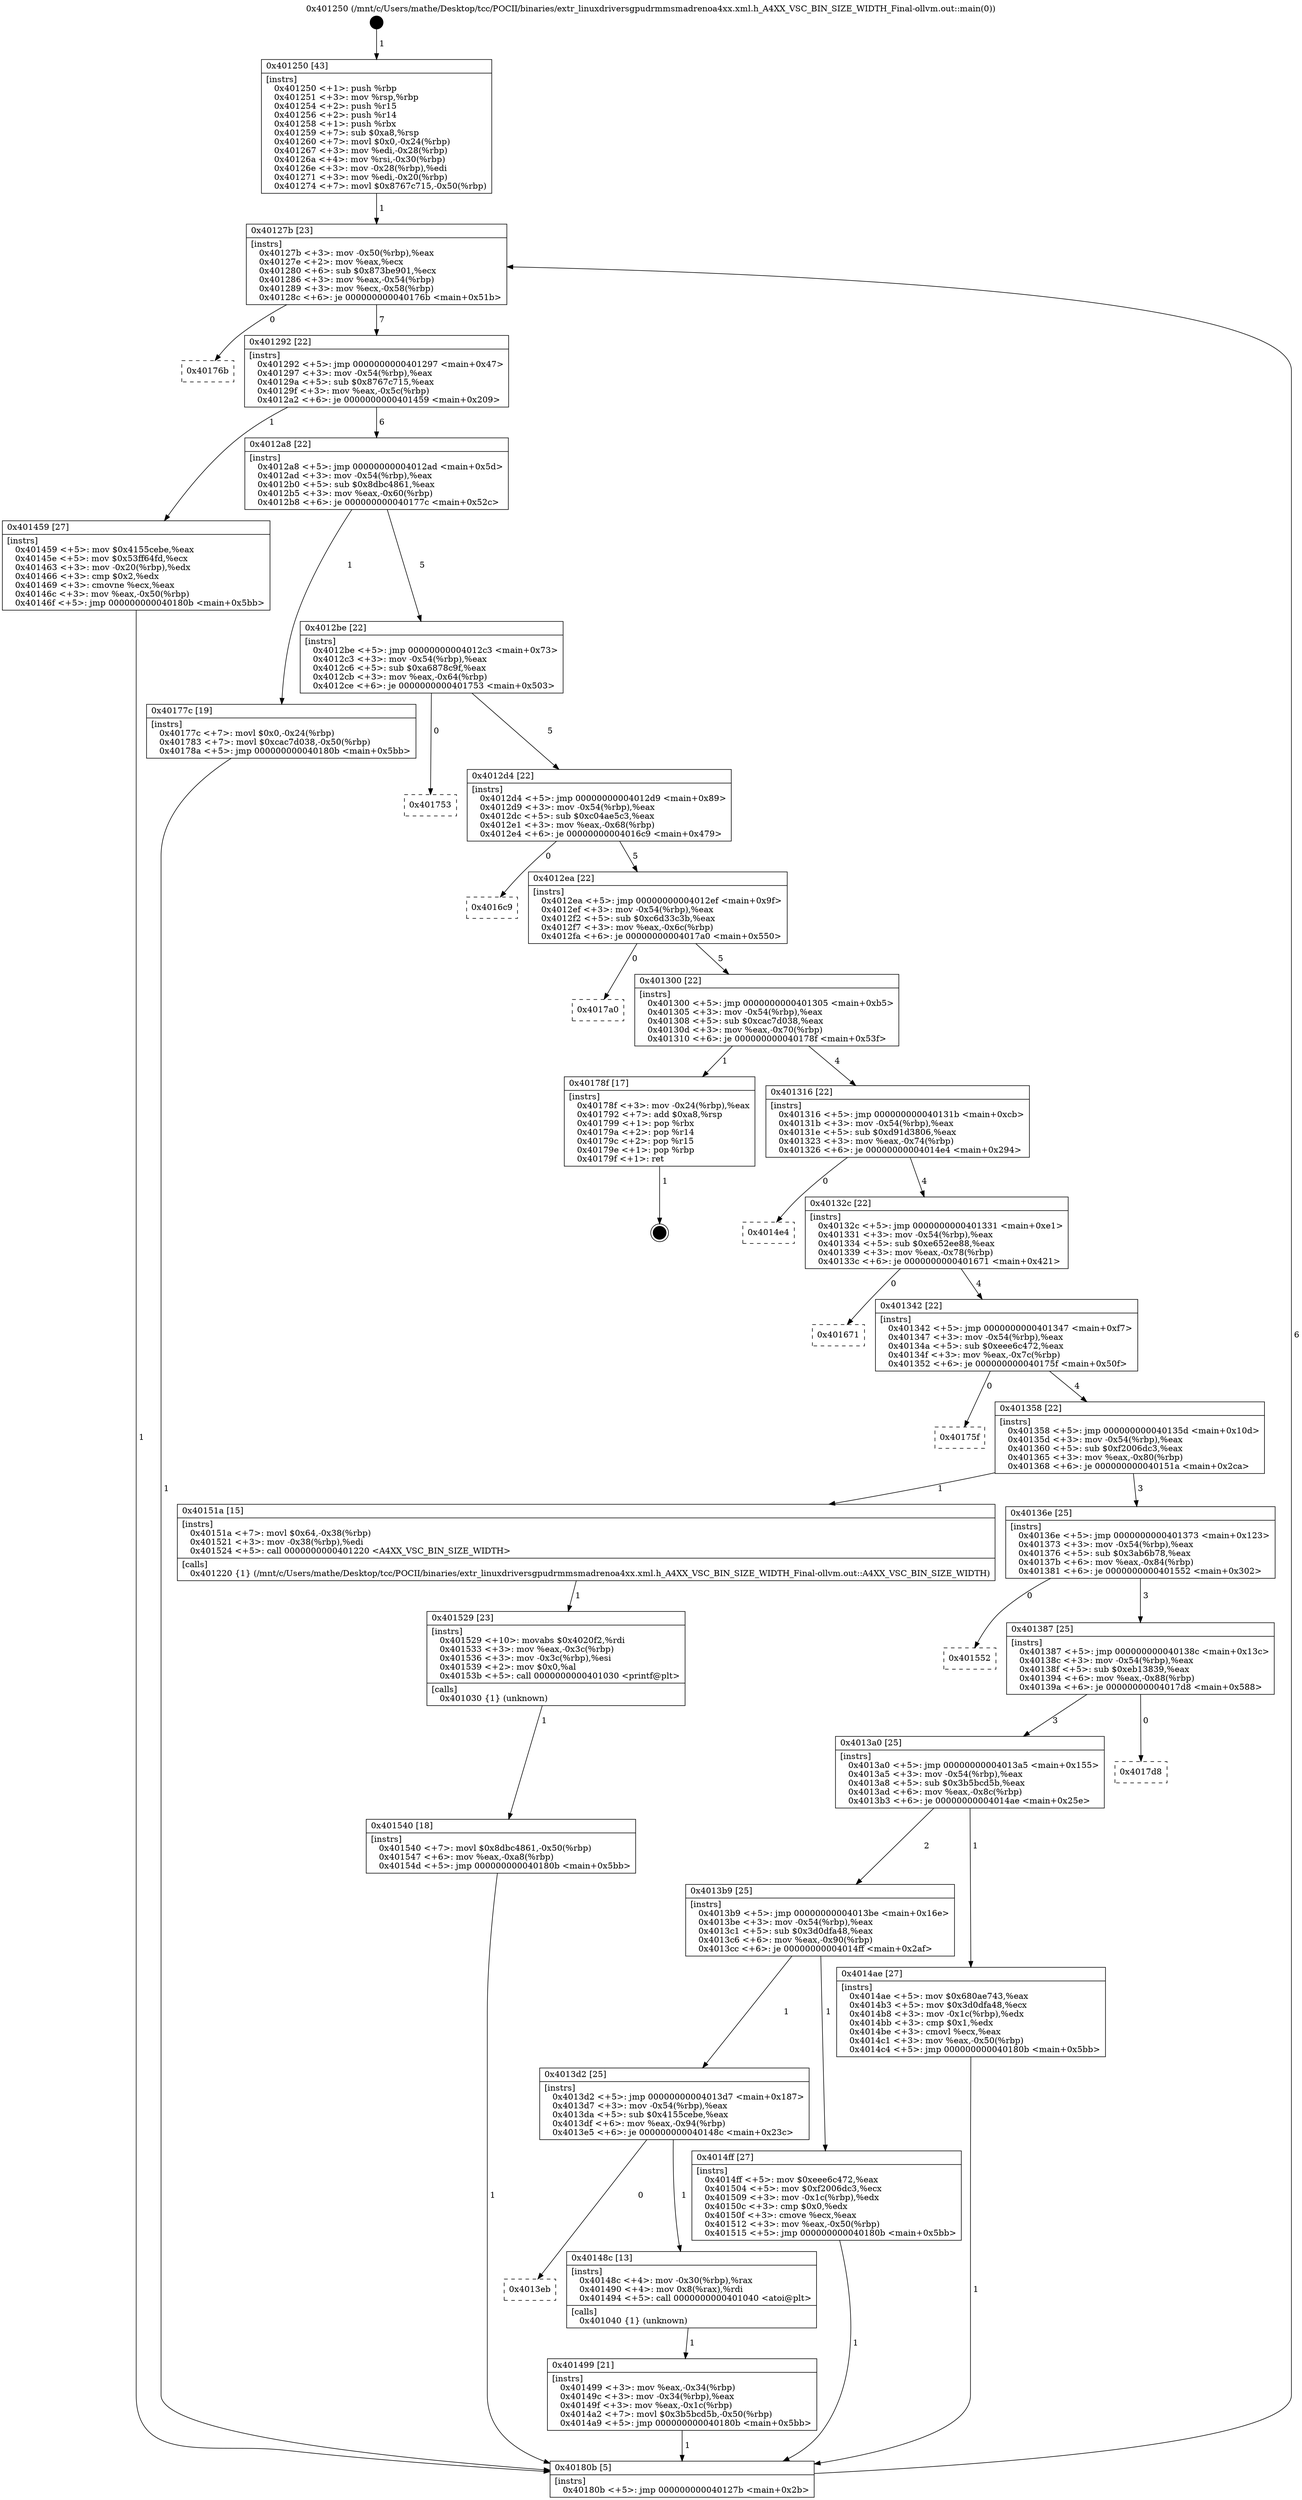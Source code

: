 digraph "0x401250" {
  label = "0x401250 (/mnt/c/Users/mathe/Desktop/tcc/POCII/binaries/extr_linuxdriversgpudrmmsmadrenoa4xx.xml.h_A4XX_VSC_BIN_SIZE_WIDTH_Final-ollvm.out::main(0))"
  labelloc = "t"
  node[shape=record]

  Entry [label="",width=0.3,height=0.3,shape=circle,fillcolor=black,style=filled]
  "0x40127b" [label="{
     0x40127b [23]\l
     | [instrs]\l
     &nbsp;&nbsp;0x40127b \<+3\>: mov -0x50(%rbp),%eax\l
     &nbsp;&nbsp;0x40127e \<+2\>: mov %eax,%ecx\l
     &nbsp;&nbsp;0x401280 \<+6\>: sub $0x873be901,%ecx\l
     &nbsp;&nbsp;0x401286 \<+3\>: mov %eax,-0x54(%rbp)\l
     &nbsp;&nbsp;0x401289 \<+3\>: mov %ecx,-0x58(%rbp)\l
     &nbsp;&nbsp;0x40128c \<+6\>: je 000000000040176b \<main+0x51b\>\l
  }"]
  "0x40176b" [label="{
     0x40176b\l
  }", style=dashed]
  "0x401292" [label="{
     0x401292 [22]\l
     | [instrs]\l
     &nbsp;&nbsp;0x401292 \<+5\>: jmp 0000000000401297 \<main+0x47\>\l
     &nbsp;&nbsp;0x401297 \<+3\>: mov -0x54(%rbp),%eax\l
     &nbsp;&nbsp;0x40129a \<+5\>: sub $0x8767c715,%eax\l
     &nbsp;&nbsp;0x40129f \<+3\>: mov %eax,-0x5c(%rbp)\l
     &nbsp;&nbsp;0x4012a2 \<+6\>: je 0000000000401459 \<main+0x209\>\l
  }"]
  Exit [label="",width=0.3,height=0.3,shape=circle,fillcolor=black,style=filled,peripheries=2]
  "0x401459" [label="{
     0x401459 [27]\l
     | [instrs]\l
     &nbsp;&nbsp;0x401459 \<+5\>: mov $0x4155cebe,%eax\l
     &nbsp;&nbsp;0x40145e \<+5\>: mov $0x53ff64fd,%ecx\l
     &nbsp;&nbsp;0x401463 \<+3\>: mov -0x20(%rbp),%edx\l
     &nbsp;&nbsp;0x401466 \<+3\>: cmp $0x2,%edx\l
     &nbsp;&nbsp;0x401469 \<+3\>: cmovne %ecx,%eax\l
     &nbsp;&nbsp;0x40146c \<+3\>: mov %eax,-0x50(%rbp)\l
     &nbsp;&nbsp;0x40146f \<+5\>: jmp 000000000040180b \<main+0x5bb\>\l
  }"]
  "0x4012a8" [label="{
     0x4012a8 [22]\l
     | [instrs]\l
     &nbsp;&nbsp;0x4012a8 \<+5\>: jmp 00000000004012ad \<main+0x5d\>\l
     &nbsp;&nbsp;0x4012ad \<+3\>: mov -0x54(%rbp),%eax\l
     &nbsp;&nbsp;0x4012b0 \<+5\>: sub $0x8dbc4861,%eax\l
     &nbsp;&nbsp;0x4012b5 \<+3\>: mov %eax,-0x60(%rbp)\l
     &nbsp;&nbsp;0x4012b8 \<+6\>: je 000000000040177c \<main+0x52c\>\l
  }"]
  "0x40180b" [label="{
     0x40180b [5]\l
     | [instrs]\l
     &nbsp;&nbsp;0x40180b \<+5\>: jmp 000000000040127b \<main+0x2b\>\l
  }"]
  "0x401250" [label="{
     0x401250 [43]\l
     | [instrs]\l
     &nbsp;&nbsp;0x401250 \<+1\>: push %rbp\l
     &nbsp;&nbsp;0x401251 \<+3\>: mov %rsp,%rbp\l
     &nbsp;&nbsp;0x401254 \<+2\>: push %r15\l
     &nbsp;&nbsp;0x401256 \<+2\>: push %r14\l
     &nbsp;&nbsp;0x401258 \<+1\>: push %rbx\l
     &nbsp;&nbsp;0x401259 \<+7\>: sub $0xa8,%rsp\l
     &nbsp;&nbsp;0x401260 \<+7\>: movl $0x0,-0x24(%rbp)\l
     &nbsp;&nbsp;0x401267 \<+3\>: mov %edi,-0x28(%rbp)\l
     &nbsp;&nbsp;0x40126a \<+4\>: mov %rsi,-0x30(%rbp)\l
     &nbsp;&nbsp;0x40126e \<+3\>: mov -0x28(%rbp),%edi\l
     &nbsp;&nbsp;0x401271 \<+3\>: mov %edi,-0x20(%rbp)\l
     &nbsp;&nbsp;0x401274 \<+7\>: movl $0x8767c715,-0x50(%rbp)\l
  }"]
  "0x401540" [label="{
     0x401540 [18]\l
     | [instrs]\l
     &nbsp;&nbsp;0x401540 \<+7\>: movl $0x8dbc4861,-0x50(%rbp)\l
     &nbsp;&nbsp;0x401547 \<+6\>: mov %eax,-0xa8(%rbp)\l
     &nbsp;&nbsp;0x40154d \<+5\>: jmp 000000000040180b \<main+0x5bb\>\l
  }"]
  "0x40177c" [label="{
     0x40177c [19]\l
     | [instrs]\l
     &nbsp;&nbsp;0x40177c \<+7\>: movl $0x0,-0x24(%rbp)\l
     &nbsp;&nbsp;0x401783 \<+7\>: movl $0xcac7d038,-0x50(%rbp)\l
     &nbsp;&nbsp;0x40178a \<+5\>: jmp 000000000040180b \<main+0x5bb\>\l
  }"]
  "0x4012be" [label="{
     0x4012be [22]\l
     | [instrs]\l
     &nbsp;&nbsp;0x4012be \<+5\>: jmp 00000000004012c3 \<main+0x73\>\l
     &nbsp;&nbsp;0x4012c3 \<+3\>: mov -0x54(%rbp),%eax\l
     &nbsp;&nbsp;0x4012c6 \<+5\>: sub $0xa6878c9f,%eax\l
     &nbsp;&nbsp;0x4012cb \<+3\>: mov %eax,-0x64(%rbp)\l
     &nbsp;&nbsp;0x4012ce \<+6\>: je 0000000000401753 \<main+0x503\>\l
  }"]
  "0x401529" [label="{
     0x401529 [23]\l
     | [instrs]\l
     &nbsp;&nbsp;0x401529 \<+10\>: movabs $0x4020f2,%rdi\l
     &nbsp;&nbsp;0x401533 \<+3\>: mov %eax,-0x3c(%rbp)\l
     &nbsp;&nbsp;0x401536 \<+3\>: mov -0x3c(%rbp),%esi\l
     &nbsp;&nbsp;0x401539 \<+2\>: mov $0x0,%al\l
     &nbsp;&nbsp;0x40153b \<+5\>: call 0000000000401030 \<printf@plt\>\l
     | [calls]\l
     &nbsp;&nbsp;0x401030 \{1\} (unknown)\l
  }"]
  "0x401753" [label="{
     0x401753\l
  }", style=dashed]
  "0x4012d4" [label="{
     0x4012d4 [22]\l
     | [instrs]\l
     &nbsp;&nbsp;0x4012d4 \<+5\>: jmp 00000000004012d9 \<main+0x89\>\l
     &nbsp;&nbsp;0x4012d9 \<+3\>: mov -0x54(%rbp),%eax\l
     &nbsp;&nbsp;0x4012dc \<+5\>: sub $0xc04ae5c3,%eax\l
     &nbsp;&nbsp;0x4012e1 \<+3\>: mov %eax,-0x68(%rbp)\l
     &nbsp;&nbsp;0x4012e4 \<+6\>: je 00000000004016c9 \<main+0x479\>\l
  }"]
  "0x401499" [label="{
     0x401499 [21]\l
     | [instrs]\l
     &nbsp;&nbsp;0x401499 \<+3\>: mov %eax,-0x34(%rbp)\l
     &nbsp;&nbsp;0x40149c \<+3\>: mov -0x34(%rbp),%eax\l
     &nbsp;&nbsp;0x40149f \<+3\>: mov %eax,-0x1c(%rbp)\l
     &nbsp;&nbsp;0x4014a2 \<+7\>: movl $0x3b5bcd5b,-0x50(%rbp)\l
     &nbsp;&nbsp;0x4014a9 \<+5\>: jmp 000000000040180b \<main+0x5bb\>\l
  }"]
  "0x4016c9" [label="{
     0x4016c9\l
  }", style=dashed]
  "0x4012ea" [label="{
     0x4012ea [22]\l
     | [instrs]\l
     &nbsp;&nbsp;0x4012ea \<+5\>: jmp 00000000004012ef \<main+0x9f\>\l
     &nbsp;&nbsp;0x4012ef \<+3\>: mov -0x54(%rbp),%eax\l
     &nbsp;&nbsp;0x4012f2 \<+5\>: sub $0xc6d33c3b,%eax\l
     &nbsp;&nbsp;0x4012f7 \<+3\>: mov %eax,-0x6c(%rbp)\l
     &nbsp;&nbsp;0x4012fa \<+6\>: je 00000000004017a0 \<main+0x550\>\l
  }"]
  "0x4013eb" [label="{
     0x4013eb\l
  }", style=dashed]
  "0x4017a0" [label="{
     0x4017a0\l
  }", style=dashed]
  "0x401300" [label="{
     0x401300 [22]\l
     | [instrs]\l
     &nbsp;&nbsp;0x401300 \<+5\>: jmp 0000000000401305 \<main+0xb5\>\l
     &nbsp;&nbsp;0x401305 \<+3\>: mov -0x54(%rbp),%eax\l
     &nbsp;&nbsp;0x401308 \<+5\>: sub $0xcac7d038,%eax\l
     &nbsp;&nbsp;0x40130d \<+3\>: mov %eax,-0x70(%rbp)\l
     &nbsp;&nbsp;0x401310 \<+6\>: je 000000000040178f \<main+0x53f\>\l
  }"]
  "0x40148c" [label="{
     0x40148c [13]\l
     | [instrs]\l
     &nbsp;&nbsp;0x40148c \<+4\>: mov -0x30(%rbp),%rax\l
     &nbsp;&nbsp;0x401490 \<+4\>: mov 0x8(%rax),%rdi\l
     &nbsp;&nbsp;0x401494 \<+5\>: call 0000000000401040 \<atoi@plt\>\l
     | [calls]\l
     &nbsp;&nbsp;0x401040 \{1\} (unknown)\l
  }"]
  "0x40178f" [label="{
     0x40178f [17]\l
     | [instrs]\l
     &nbsp;&nbsp;0x40178f \<+3\>: mov -0x24(%rbp),%eax\l
     &nbsp;&nbsp;0x401792 \<+7\>: add $0xa8,%rsp\l
     &nbsp;&nbsp;0x401799 \<+1\>: pop %rbx\l
     &nbsp;&nbsp;0x40179a \<+2\>: pop %r14\l
     &nbsp;&nbsp;0x40179c \<+2\>: pop %r15\l
     &nbsp;&nbsp;0x40179e \<+1\>: pop %rbp\l
     &nbsp;&nbsp;0x40179f \<+1\>: ret\l
  }"]
  "0x401316" [label="{
     0x401316 [22]\l
     | [instrs]\l
     &nbsp;&nbsp;0x401316 \<+5\>: jmp 000000000040131b \<main+0xcb\>\l
     &nbsp;&nbsp;0x40131b \<+3\>: mov -0x54(%rbp),%eax\l
     &nbsp;&nbsp;0x40131e \<+5\>: sub $0xd91d3806,%eax\l
     &nbsp;&nbsp;0x401323 \<+3\>: mov %eax,-0x74(%rbp)\l
     &nbsp;&nbsp;0x401326 \<+6\>: je 00000000004014e4 \<main+0x294\>\l
  }"]
  "0x4013d2" [label="{
     0x4013d2 [25]\l
     | [instrs]\l
     &nbsp;&nbsp;0x4013d2 \<+5\>: jmp 00000000004013d7 \<main+0x187\>\l
     &nbsp;&nbsp;0x4013d7 \<+3\>: mov -0x54(%rbp),%eax\l
     &nbsp;&nbsp;0x4013da \<+5\>: sub $0x4155cebe,%eax\l
     &nbsp;&nbsp;0x4013df \<+6\>: mov %eax,-0x94(%rbp)\l
     &nbsp;&nbsp;0x4013e5 \<+6\>: je 000000000040148c \<main+0x23c\>\l
  }"]
  "0x4014e4" [label="{
     0x4014e4\l
  }", style=dashed]
  "0x40132c" [label="{
     0x40132c [22]\l
     | [instrs]\l
     &nbsp;&nbsp;0x40132c \<+5\>: jmp 0000000000401331 \<main+0xe1\>\l
     &nbsp;&nbsp;0x401331 \<+3\>: mov -0x54(%rbp),%eax\l
     &nbsp;&nbsp;0x401334 \<+5\>: sub $0xe652ee88,%eax\l
     &nbsp;&nbsp;0x401339 \<+3\>: mov %eax,-0x78(%rbp)\l
     &nbsp;&nbsp;0x40133c \<+6\>: je 0000000000401671 \<main+0x421\>\l
  }"]
  "0x4014ff" [label="{
     0x4014ff [27]\l
     | [instrs]\l
     &nbsp;&nbsp;0x4014ff \<+5\>: mov $0xeee6c472,%eax\l
     &nbsp;&nbsp;0x401504 \<+5\>: mov $0xf2006dc3,%ecx\l
     &nbsp;&nbsp;0x401509 \<+3\>: mov -0x1c(%rbp),%edx\l
     &nbsp;&nbsp;0x40150c \<+3\>: cmp $0x0,%edx\l
     &nbsp;&nbsp;0x40150f \<+3\>: cmove %ecx,%eax\l
     &nbsp;&nbsp;0x401512 \<+3\>: mov %eax,-0x50(%rbp)\l
     &nbsp;&nbsp;0x401515 \<+5\>: jmp 000000000040180b \<main+0x5bb\>\l
  }"]
  "0x401671" [label="{
     0x401671\l
  }", style=dashed]
  "0x401342" [label="{
     0x401342 [22]\l
     | [instrs]\l
     &nbsp;&nbsp;0x401342 \<+5\>: jmp 0000000000401347 \<main+0xf7\>\l
     &nbsp;&nbsp;0x401347 \<+3\>: mov -0x54(%rbp),%eax\l
     &nbsp;&nbsp;0x40134a \<+5\>: sub $0xeee6c472,%eax\l
     &nbsp;&nbsp;0x40134f \<+3\>: mov %eax,-0x7c(%rbp)\l
     &nbsp;&nbsp;0x401352 \<+6\>: je 000000000040175f \<main+0x50f\>\l
  }"]
  "0x4013b9" [label="{
     0x4013b9 [25]\l
     | [instrs]\l
     &nbsp;&nbsp;0x4013b9 \<+5\>: jmp 00000000004013be \<main+0x16e\>\l
     &nbsp;&nbsp;0x4013be \<+3\>: mov -0x54(%rbp),%eax\l
     &nbsp;&nbsp;0x4013c1 \<+5\>: sub $0x3d0dfa48,%eax\l
     &nbsp;&nbsp;0x4013c6 \<+6\>: mov %eax,-0x90(%rbp)\l
     &nbsp;&nbsp;0x4013cc \<+6\>: je 00000000004014ff \<main+0x2af\>\l
  }"]
  "0x40175f" [label="{
     0x40175f\l
  }", style=dashed]
  "0x401358" [label="{
     0x401358 [22]\l
     | [instrs]\l
     &nbsp;&nbsp;0x401358 \<+5\>: jmp 000000000040135d \<main+0x10d\>\l
     &nbsp;&nbsp;0x40135d \<+3\>: mov -0x54(%rbp),%eax\l
     &nbsp;&nbsp;0x401360 \<+5\>: sub $0xf2006dc3,%eax\l
     &nbsp;&nbsp;0x401365 \<+3\>: mov %eax,-0x80(%rbp)\l
     &nbsp;&nbsp;0x401368 \<+6\>: je 000000000040151a \<main+0x2ca\>\l
  }"]
  "0x4014ae" [label="{
     0x4014ae [27]\l
     | [instrs]\l
     &nbsp;&nbsp;0x4014ae \<+5\>: mov $0x680ae743,%eax\l
     &nbsp;&nbsp;0x4014b3 \<+5\>: mov $0x3d0dfa48,%ecx\l
     &nbsp;&nbsp;0x4014b8 \<+3\>: mov -0x1c(%rbp),%edx\l
     &nbsp;&nbsp;0x4014bb \<+3\>: cmp $0x1,%edx\l
     &nbsp;&nbsp;0x4014be \<+3\>: cmovl %ecx,%eax\l
     &nbsp;&nbsp;0x4014c1 \<+3\>: mov %eax,-0x50(%rbp)\l
     &nbsp;&nbsp;0x4014c4 \<+5\>: jmp 000000000040180b \<main+0x5bb\>\l
  }"]
  "0x40151a" [label="{
     0x40151a [15]\l
     | [instrs]\l
     &nbsp;&nbsp;0x40151a \<+7\>: movl $0x64,-0x38(%rbp)\l
     &nbsp;&nbsp;0x401521 \<+3\>: mov -0x38(%rbp),%edi\l
     &nbsp;&nbsp;0x401524 \<+5\>: call 0000000000401220 \<A4XX_VSC_BIN_SIZE_WIDTH\>\l
     | [calls]\l
     &nbsp;&nbsp;0x401220 \{1\} (/mnt/c/Users/mathe/Desktop/tcc/POCII/binaries/extr_linuxdriversgpudrmmsmadrenoa4xx.xml.h_A4XX_VSC_BIN_SIZE_WIDTH_Final-ollvm.out::A4XX_VSC_BIN_SIZE_WIDTH)\l
  }"]
  "0x40136e" [label="{
     0x40136e [25]\l
     | [instrs]\l
     &nbsp;&nbsp;0x40136e \<+5\>: jmp 0000000000401373 \<main+0x123\>\l
     &nbsp;&nbsp;0x401373 \<+3\>: mov -0x54(%rbp),%eax\l
     &nbsp;&nbsp;0x401376 \<+5\>: sub $0x3ab6b78,%eax\l
     &nbsp;&nbsp;0x40137b \<+6\>: mov %eax,-0x84(%rbp)\l
     &nbsp;&nbsp;0x401381 \<+6\>: je 0000000000401552 \<main+0x302\>\l
  }"]
  "0x4013a0" [label="{
     0x4013a0 [25]\l
     | [instrs]\l
     &nbsp;&nbsp;0x4013a0 \<+5\>: jmp 00000000004013a5 \<main+0x155\>\l
     &nbsp;&nbsp;0x4013a5 \<+3\>: mov -0x54(%rbp),%eax\l
     &nbsp;&nbsp;0x4013a8 \<+5\>: sub $0x3b5bcd5b,%eax\l
     &nbsp;&nbsp;0x4013ad \<+6\>: mov %eax,-0x8c(%rbp)\l
     &nbsp;&nbsp;0x4013b3 \<+6\>: je 00000000004014ae \<main+0x25e\>\l
  }"]
  "0x401552" [label="{
     0x401552\l
  }", style=dashed]
  "0x401387" [label="{
     0x401387 [25]\l
     | [instrs]\l
     &nbsp;&nbsp;0x401387 \<+5\>: jmp 000000000040138c \<main+0x13c\>\l
     &nbsp;&nbsp;0x40138c \<+3\>: mov -0x54(%rbp),%eax\l
     &nbsp;&nbsp;0x40138f \<+5\>: sub $0xeb13839,%eax\l
     &nbsp;&nbsp;0x401394 \<+6\>: mov %eax,-0x88(%rbp)\l
     &nbsp;&nbsp;0x40139a \<+6\>: je 00000000004017d8 \<main+0x588\>\l
  }"]
  "0x4017d8" [label="{
     0x4017d8\l
  }", style=dashed]
  Entry -> "0x401250" [label=" 1"]
  "0x40127b" -> "0x40176b" [label=" 0"]
  "0x40127b" -> "0x401292" [label=" 7"]
  "0x40178f" -> Exit [label=" 1"]
  "0x401292" -> "0x401459" [label=" 1"]
  "0x401292" -> "0x4012a8" [label=" 6"]
  "0x401459" -> "0x40180b" [label=" 1"]
  "0x401250" -> "0x40127b" [label=" 1"]
  "0x40180b" -> "0x40127b" [label=" 6"]
  "0x40177c" -> "0x40180b" [label=" 1"]
  "0x4012a8" -> "0x40177c" [label=" 1"]
  "0x4012a8" -> "0x4012be" [label=" 5"]
  "0x401540" -> "0x40180b" [label=" 1"]
  "0x4012be" -> "0x401753" [label=" 0"]
  "0x4012be" -> "0x4012d4" [label=" 5"]
  "0x401529" -> "0x401540" [label=" 1"]
  "0x4012d4" -> "0x4016c9" [label=" 0"]
  "0x4012d4" -> "0x4012ea" [label=" 5"]
  "0x40151a" -> "0x401529" [label=" 1"]
  "0x4012ea" -> "0x4017a0" [label=" 0"]
  "0x4012ea" -> "0x401300" [label=" 5"]
  "0x4014ff" -> "0x40180b" [label=" 1"]
  "0x401300" -> "0x40178f" [label=" 1"]
  "0x401300" -> "0x401316" [label=" 4"]
  "0x4014ae" -> "0x40180b" [label=" 1"]
  "0x401316" -> "0x4014e4" [label=" 0"]
  "0x401316" -> "0x40132c" [label=" 4"]
  "0x40148c" -> "0x401499" [label=" 1"]
  "0x40132c" -> "0x401671" [label=" 0"]
  "0x40132c" -> "0x401342" [label=" 4"]
  "0x4013d2" -> "0x4013eb" [label=" 0"]
  "0x401342" -> "0x40175f" [label=" 0"]
  "0x401342" -> "0x401358" [label=" 4"]
  "0x401499" -> "0x40180b" [label=" 1"]
  "0x401358" -> "0x40151a" [label=" 1"]
  "0x401358" -> "0x40136e" [label=" 3"]
  "0x4013b9" -> "0x4013d2" [label=" 1"]
  "0x40136e" -> "0x401552" [label=" 0"]
  "0x40136e" -> "0x401387" [label=" 3"]
  "0x4013d2" -> "0x40148c" [label=" 1"]
  "0x401387" -> "0x4017d8" [label=" 0"]
  "0x401387" -> "0x4013a0" [label=" 3"]
  "0x4013b9" -> "0x4014ff" [label=" 1"]
  "0x4013a0" -> "0x4014ae" [label=" 1"]
  "0x4013a0" -> "0x4013b9" [label=" 2"]
}
